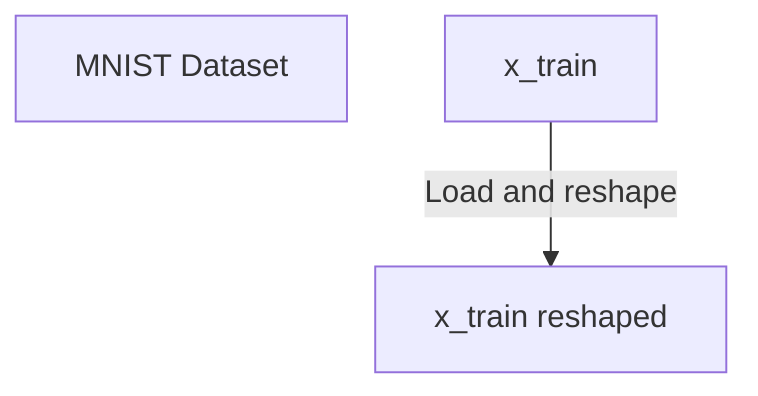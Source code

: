 flowchart TD
    A["MNIST Dataset"]:::data_source
    B["x_train"]:::variable -->|"Load and reshape"| C["x_train reshaped"]:::action